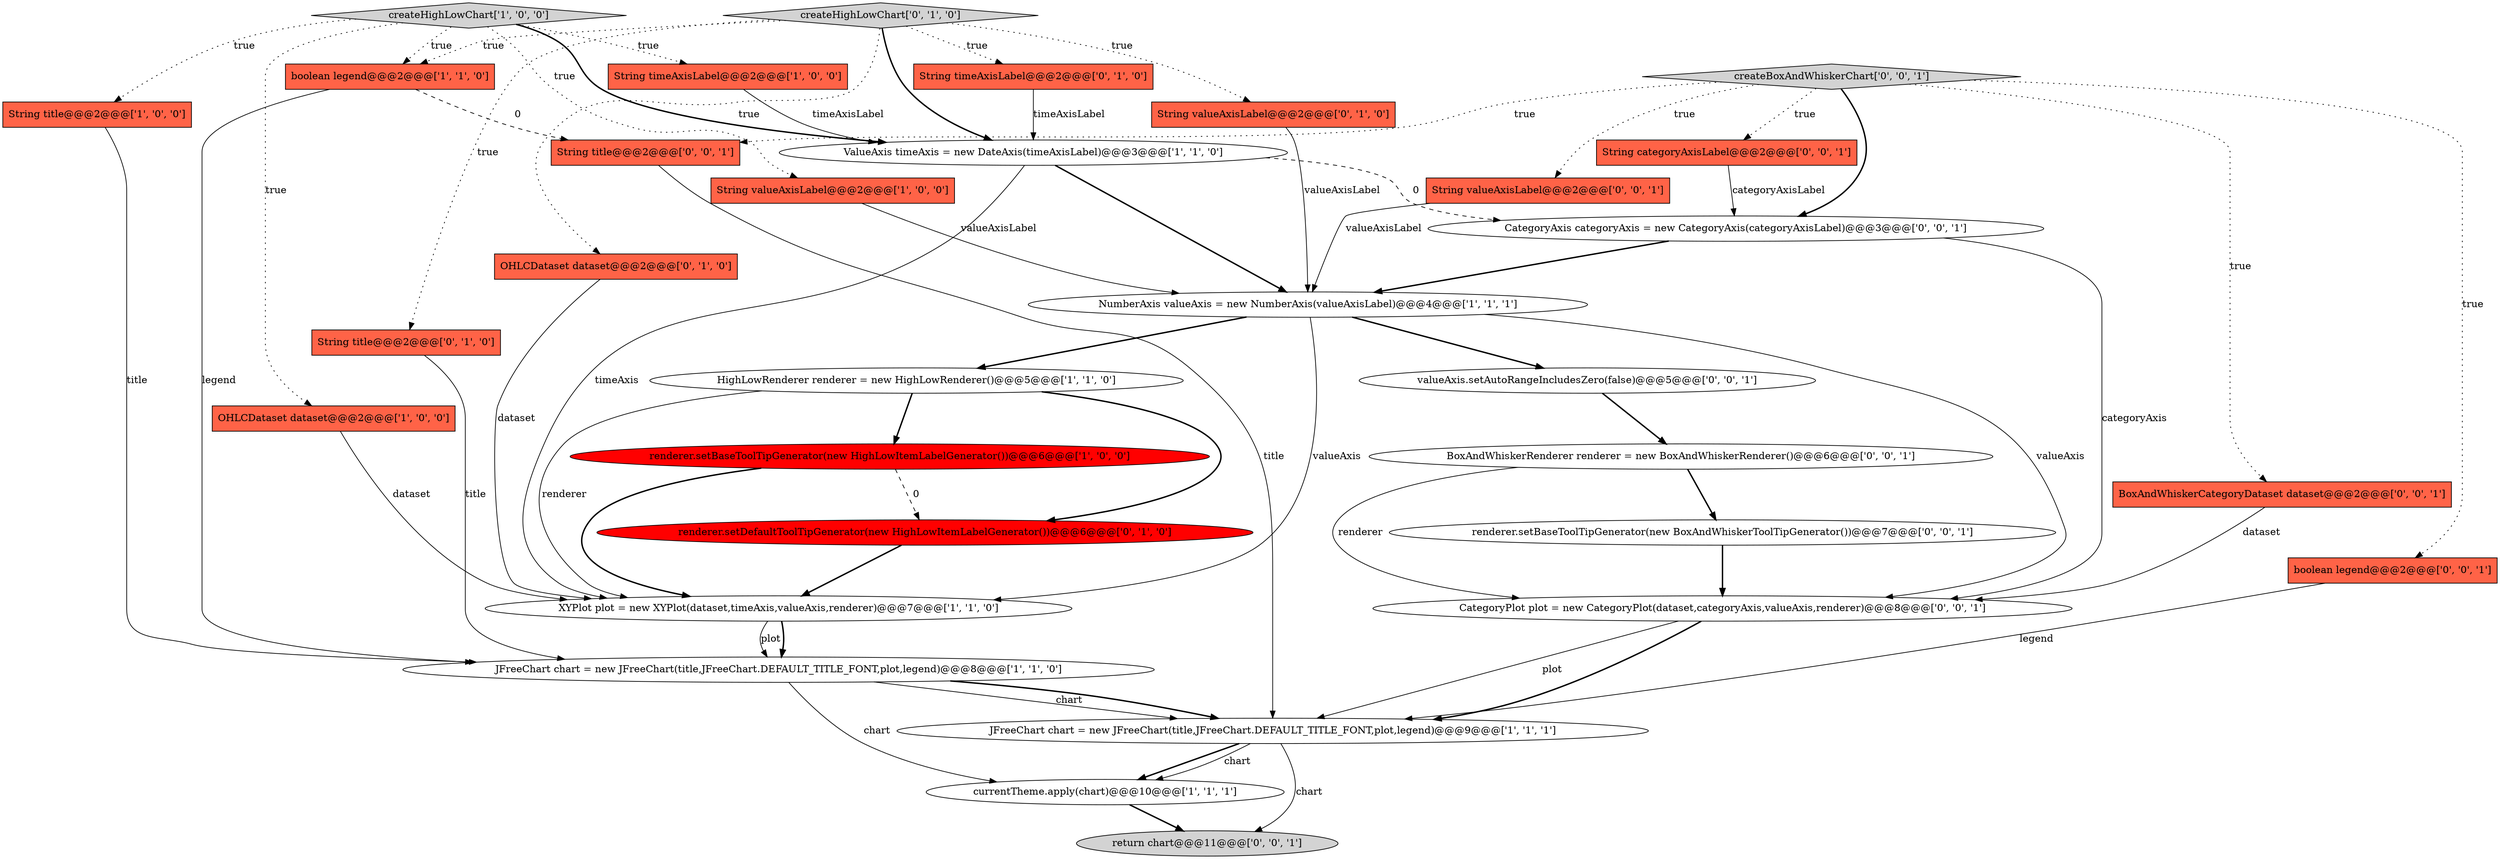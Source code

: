 digraph {
7 [style = filled, label = "String timeAxisLabel@@@2@@@['1', '0', '0']", fillcolor = tomato, shape = box image = "AAA0AAABBB1BBB"];
11 [style = filled, label = "String valueAxisLabel@@@2@@@['1', '0', '0']", fillcolor = tomato, shape = box image = "AAA0AAABBB1BBB"];
20 [style = filled, label = "String categoryAxisLabel@@@2@@@['0', '0', '1']", fillcolor = tomato, shape = box image = "AAA0AAABBB3BBB"];
25 [style = filled, label = "CategoryAxis categoryAxis = new CategoryAxis(categoryAxisLabel)@@@3@@@['0', '0', '1']", fillcolor = white, shape = ellipse image = "AAA0AAABBB3BBB"];
22 [style = filled, label = "return chart@@@11@@@['0', '0', '1']", fillcolor = lightgray, shape = ellipse image = "AAA0AAABBB3BBB"];
8 [style = filled, label = "JFreeChart chart = new JFreeChart(title,JFreeChart.DEFAULT_TITLE_FONT,plot,legend)@@@9@@@['1', '1', '1']", fillcolor = white, shape = ellipse image = "AAA0AAABBB1BBB"];
3 [style = filled, label = "String title@@@2@@@['1', '0', '0']", fillcolor = tomato, shape = box image = "AAA0AAABBB1BBB"];
12 [style = filled, label = "renderer.setBaseToolTipGenerator(new HighLowItemLabelGenerator())@@@6@@@['1', '0', '0']", fillcolor = red, shape = ellipse image = "AAA1AAABBB1BBB"];
18 [style = filled, label = "OHLCDataset dataset@@@2@@@['0', '1', '0']", fillcolor = tomato, shape = box image = "AAA0AAABBB2BBB"];
31 [style = filled, label = "valueAxis.setAutoRangeIncludesZero(false)@@@5@@@['0', '0', '1']", fillcolor = white, shape = ellipse image = "AAA0AAABBB3BBB"];
28 [style = filled, label = "String title@@@2@@@['0', '0', '1']", fillcolor = tomato, shape = box image = "AAA0AAABBB3BBB"];
14 [style = filled, label = "createHighLowChart['0', '1', '0']", fillcolor = lightgray, shape = diamond image = "AAA0AAABBB2BBB"];
30 [style = filled, label = "BoxAndWhiskerRenderer renderer = new BoxAndWhiskerRenderer()@@@6@@@['0', '0', '1']", fillcolor = white, shape = ellipse image = "AAA0AAABBB3BBB"];
1 [style = filled, label = "OHLCDataset dataset@@@2@@@['1', '0', '0']", fillcolor = tomato, shape = box image = "AAA0AAABBB1BBB"];
10 [style = filled, label = "JFreeChart chart = new JFreeChart(title,JFreeChart.DEFAULT_TITLE_FONT,plot,legend)@@@8@@@['1', '1', '0']", fillcolor = white, shape = ellipse image = "AAA0AAABBB1BBB"];
5 [style = filled, label = "XYPlot plot = new XYPlot(dataset,timeAxis,valueAxis,renderer)@@@7@@@['1', '1', '0']", fillcolor = white, shape = ellipse image = "AAA0AAABBB1BBB"];
29 [style = filled, label = "CategoryPlot plot = new CategoryPlot(dataset,categoryAxis,valueAxis,renderer)@@@8@@@['0', '0', '1']", fillcolor = white, shape = ellipse image = "AAA0AAABBB3BBB"];
21 [style = filled, label = "BoxAndWhiskerCategoryDataset dataset@@@2@@@['0', '0', '1']", fillcolor = tomato, shape = box image = "AAA0AAABBB3BBB"];
17 [style = filled, label = "String title@@@2@@@['0', '1', '0']", fillcolor = tomato, shape = box image = "AAA0AAABBB2BBB"];
9 [style = filled, label = "HighLowRenderer renderer = new HighLowRenderer()@@@5@@@['1', '1', '0']", fillcolor = white, shape = ellipse image = "AAA0AAABBB1BBB"];
26 [style = filled, label = "boolean legend@@@2@@@['0', '0', '1']", fillcolor = tomato, shape = box image = "AAA0AAABBB3BBB"];
27 [style = filled, label = "renderer.setBaseToolTipGenerator(new BoxAndWhiskerToolTipGenerator())@@@7@@@['0', '0', '1']", fillcolor = white, shape = ellipse image = "AAA0AAABBB3BBB"];
4 [style = filled, label = "createHighLowChart['1', '0', '0']", fillcolor = lightgray, shape = diamond image = "AAA0AAABBB1BBB"];
0 [style = filled, label = "currentTheme.apply(chart)@@@10@@@['1', '1', '1']", fillcolor = white, shape = ellipse image = "AAA0AAABBB1BBB"];
23 [style = filled, label = "createBoxAndWhiskerChart['0', '0', '1']", fillcolor = lightgray, shape = diamond image = "AAA0AAABBB3BBB"];
19 [style = filled, label = "renderer.setDefaultToolTipGenerator(new HighLowItemLabelGenerator())@@@6@@@['0', '1', '0']", fillcolor = red, shape = ellipse image = "AAA1AAABBB2BBB"];
2 [style = filled, label = "ValueAxis timeAxis = new DateAxis(timeAxisLabel)@@@3@@@['1', '1', '0']", fillcolor = white, shape = ellipse image = "AAA0AAABBB1BBB"];
6 [style = filled, label = "NumberAxis valueAxis = new NumberAxis(valueAxisLabel)@@@4@@@['1', '1', '1']", fillcolor = white, shape = ellipse image = "AAA0AAABBB1BBB"];
13 [style = filled, label = "boolean legend@@@2@@@['1', '1', '0']", fillcolor = tomato, shape = box image = "AAA0AAABBB1BBB"];
15 [style = filled, label = "String timeAxisLabel@@@2@@@['0', '1', '0']", fillcolor = tomato, shape = box image = "AAA0AAABBB2BBB"];
16 [style = filled, label = "String valueAxisLabel@@@2@@@['0', '1', '0']", fillcolor = tomato, shape = box image = "AAA0AAABBB2BBB"];
24 [style = filled, label = "String valueAxisLabel@@@2@@@['0', '0', '1']", fillcolor = tomato, shape = box image = "AAA0AAABBB3BBB"];
5->10 [style = bold, label=""];
10->0 [style = solid, label="chart"];
29->8 [style = bold, label=""];
23->25 [style = bold, label=""];
7->2 [style = solid, label="timeAxisLabel"];
12->5 [style = bold, label=""];
15->2 [style = solid, label="timeAxisLabel"];
28->8 [style = solid, label="title"];
4->1 [style = dotted, label="true"];
2->6 [style = bold, label=""];
23->28 [style = dotted, label="true"];
26->8 [style = solid, label="legend"];
30->27 [style = bold, label=""];
23->21 [style = dotted, label="true"];
6->5 [style = solid, label="valueAxis"];
4->11 [style = dotted, label="true"];
4->7 [style = dotted, label="true"];
18->5 [style = solid, label="dataset"];
6->29 [style = solid, label="valueAxis"];
4->2 [style = bold, label=""];
25->6 [style = bold, label=""];
20->25 [style = solid, label="categoryAxisLabel"];
2->5 [style = solid, label="timeAxis"];
5->10 [style = solid, label="plot"];
17->10 [style = solid, label="title"];
24->6 [style = solid, label="valueAxisLabel"];
14->13 [style = dotted, label="true"];
8->22 [style = solid, label="chart"];
25->29 [style = solid, label="categoryAxis"];
10->8 [style = solid, label="chart"];
8->0 [style = bold, label=""];
14->16 [style = dotted, label="true"];
19->5 [style = bold, label=""];
4->13 [style = dotted, label="true"];
14->17 [style = dotted, label="true"];
14->15 [style = dotted, label="true"];
23->20 [style = dotted, label="true"];
13->28 [style = dashed, label="0"];
23->26 [style = dotted, label="true"];
30->29 [style = solid, label="renderer"];
4->3 [style = dotted, label="true"];
6->31 [style = bold, label=""];
29->8 [style = solid, label="plot"];
12->19 [style = dashed, label="0"];
10->8 [style = bold, label=""];
8->0 [style = solid, label="chart"];
0->22 [style = bold, label=""];
11->6 [style = solid, label="valueAxisLabel"];
31->30 [style = bold, label=""];
2->25 [style = dashed, label="0"];
9->19 [style = bold, label=""];
3->10 [style = solid, label="title"];
16->6 [style = solid, label="valueAxisLabel"];
14->2 [style = bold, label=""];
9->12 [style = bold, label=""];
27->29 [style = bold, label=""];
6->9 [style = bold, label=""];
9->5 [style = solid, label="renderer"];
13->10 [style = solid, label="legend"];
14->18 [style = dotted, label="true"];
23->24 [style = dotted, label="true"];
1->5 [style = solid, label="dataset"];
21->29 [style = solid, label="dataset"];
}
